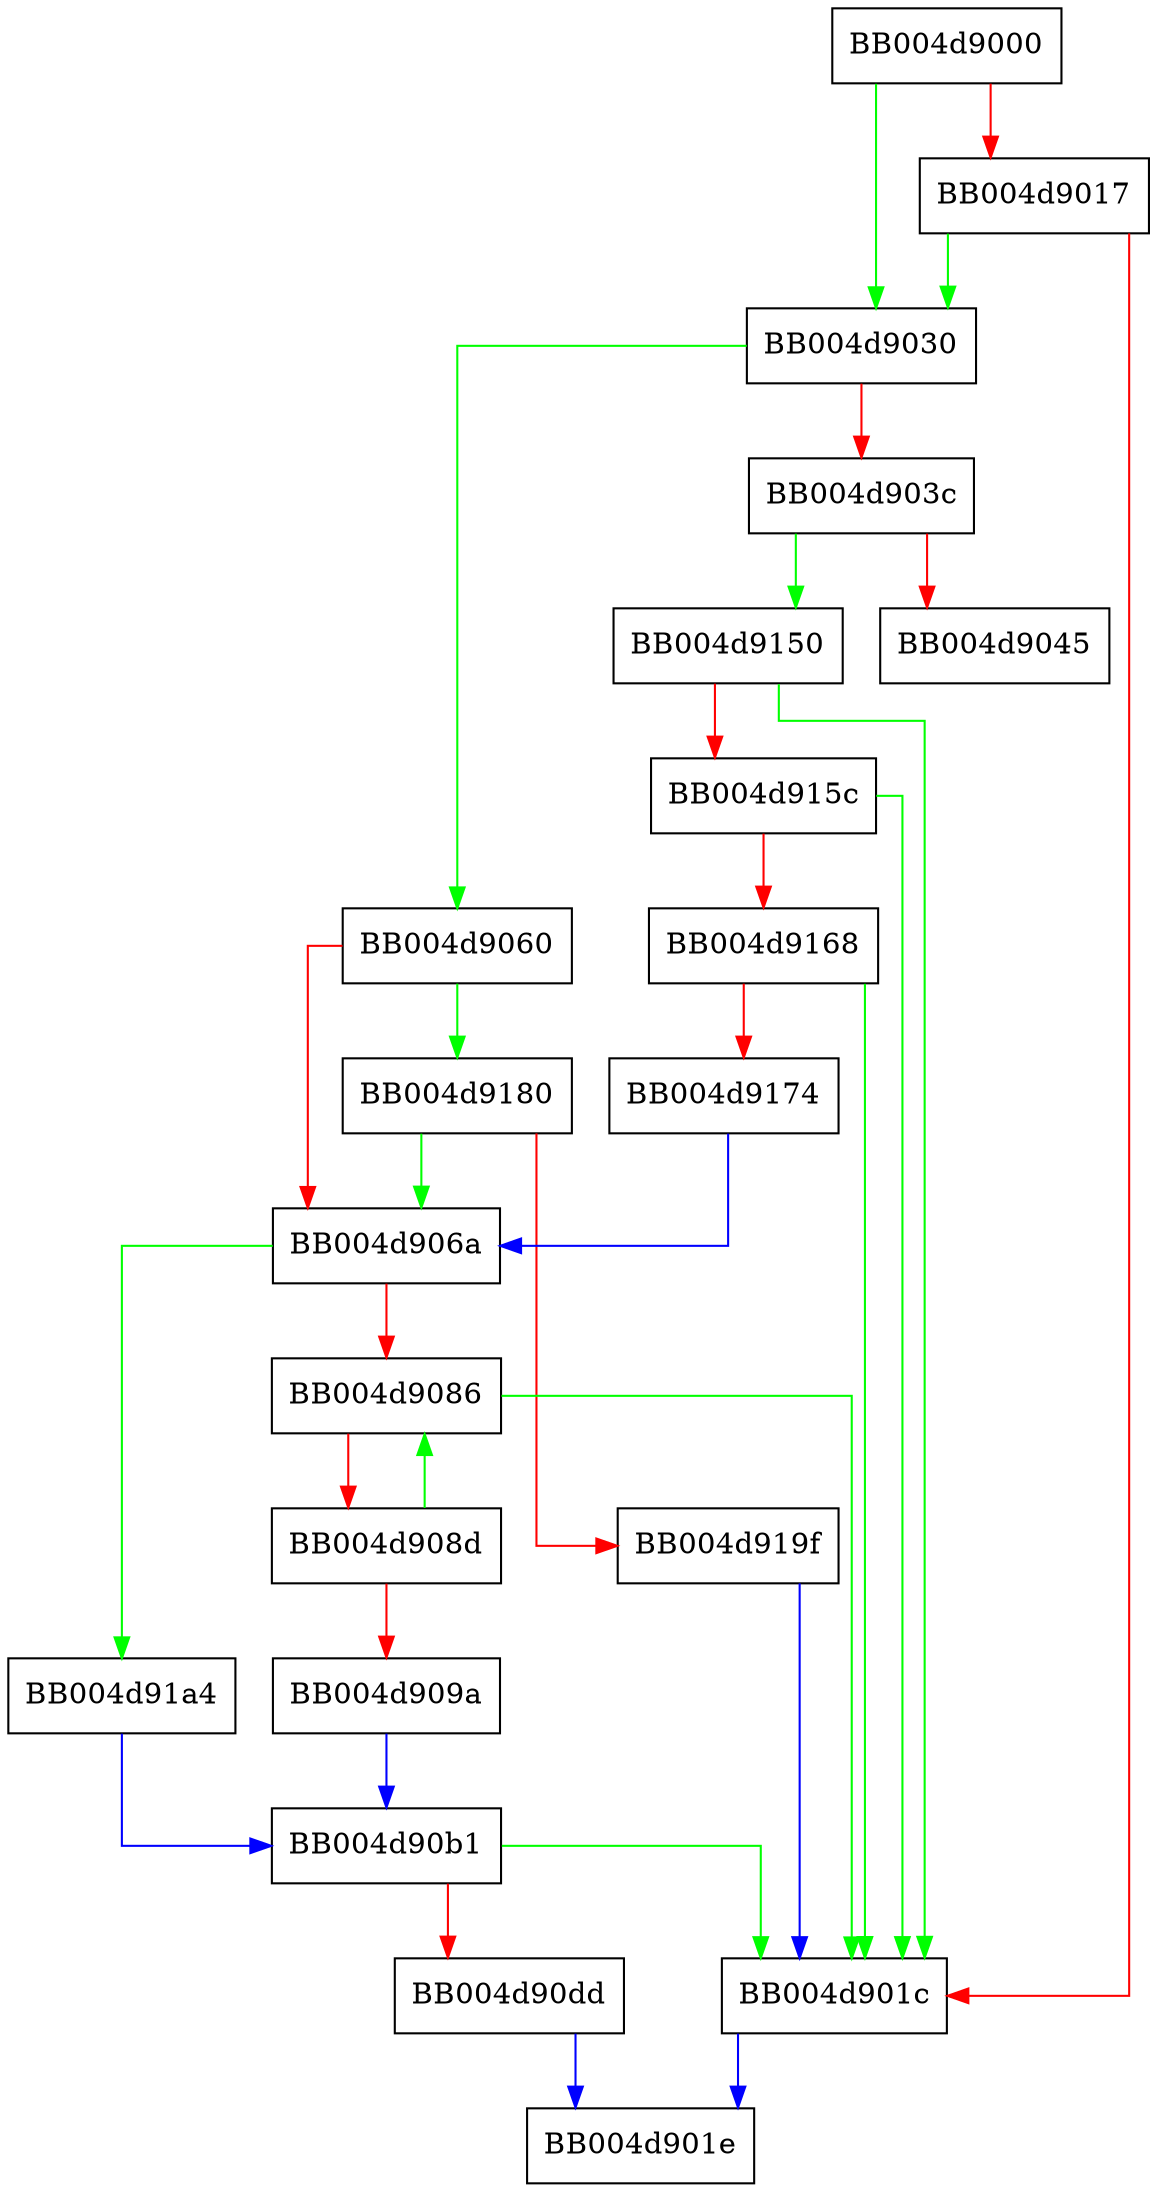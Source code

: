digraph SSL_CTX_add_custom_ext {
  node [shape="box"];
  graph [splines=ortho];
  BB004d9000 -> BB004d9030 [color="green"];
  BB004d9000 -> BB004d9017 [color="red"];
  BB004d9017 -> BB004d9030 [color="green"];
  BB004d9017 -> BB004d901c [color="red"];
  BB004d901c -> BB004d901e [color="blue"];
  BB004d9030 -> BB004d9060 [color="green"];
  BB004d9030 -> BB004d903c [color="red"];
  BB004d903c -> BB004d9150 [color="green"];
  BB004d903c -> BB004d9045 [color="red"];
  BB004d9060 -> BB004d9180 [color="green"];
  BB004d9060 -> BB004d906a [color="red"];
  BB004d906a -> BB004d91a4 [color="green"];
  BB004d906a -> BB004d9086 [color="red"];
  BB004d9086 -> BB004d901c [color="green"];
  BB004d9086 -> BB004d908d [color="red"];
  BB004d908d -> BB004d9086 [color="green"];
  BB004d908d -> BB004d909a [color="red"];
  BB004d909a -> BB004d90b1 [color="blue"];
  BB004d90b1 -> BB004d901c [color="green"];
  BB004d90b1 -> BB004d90dd [color="red"];
  BB004d90dd -> BB004d901e [color="blue"];
  BB004d9150 -> BB004d901c [color="green"];
  BB004d9150 -> BB004d915c [color="red"];
  BB004d915c -> BB004d901c [color="green"];
  BB004d915c -> BB004d9168 [color="red"];
  BB004d9168 -> BB004d901c [color="green"];
  BB004d9168 -> BB004d9174 [color="red"];
  BB004d9174 -> BB004d906a [color="blue"];
  BB004d9180 -> BB004d906a [color="green"];
  BB004d9180 -> BB004d919f [color="red"];
  BB004d919f -> BB004d901c [color="blue"];
  BB004d91a4 -> BB004d90b1 [color="blue"];
}